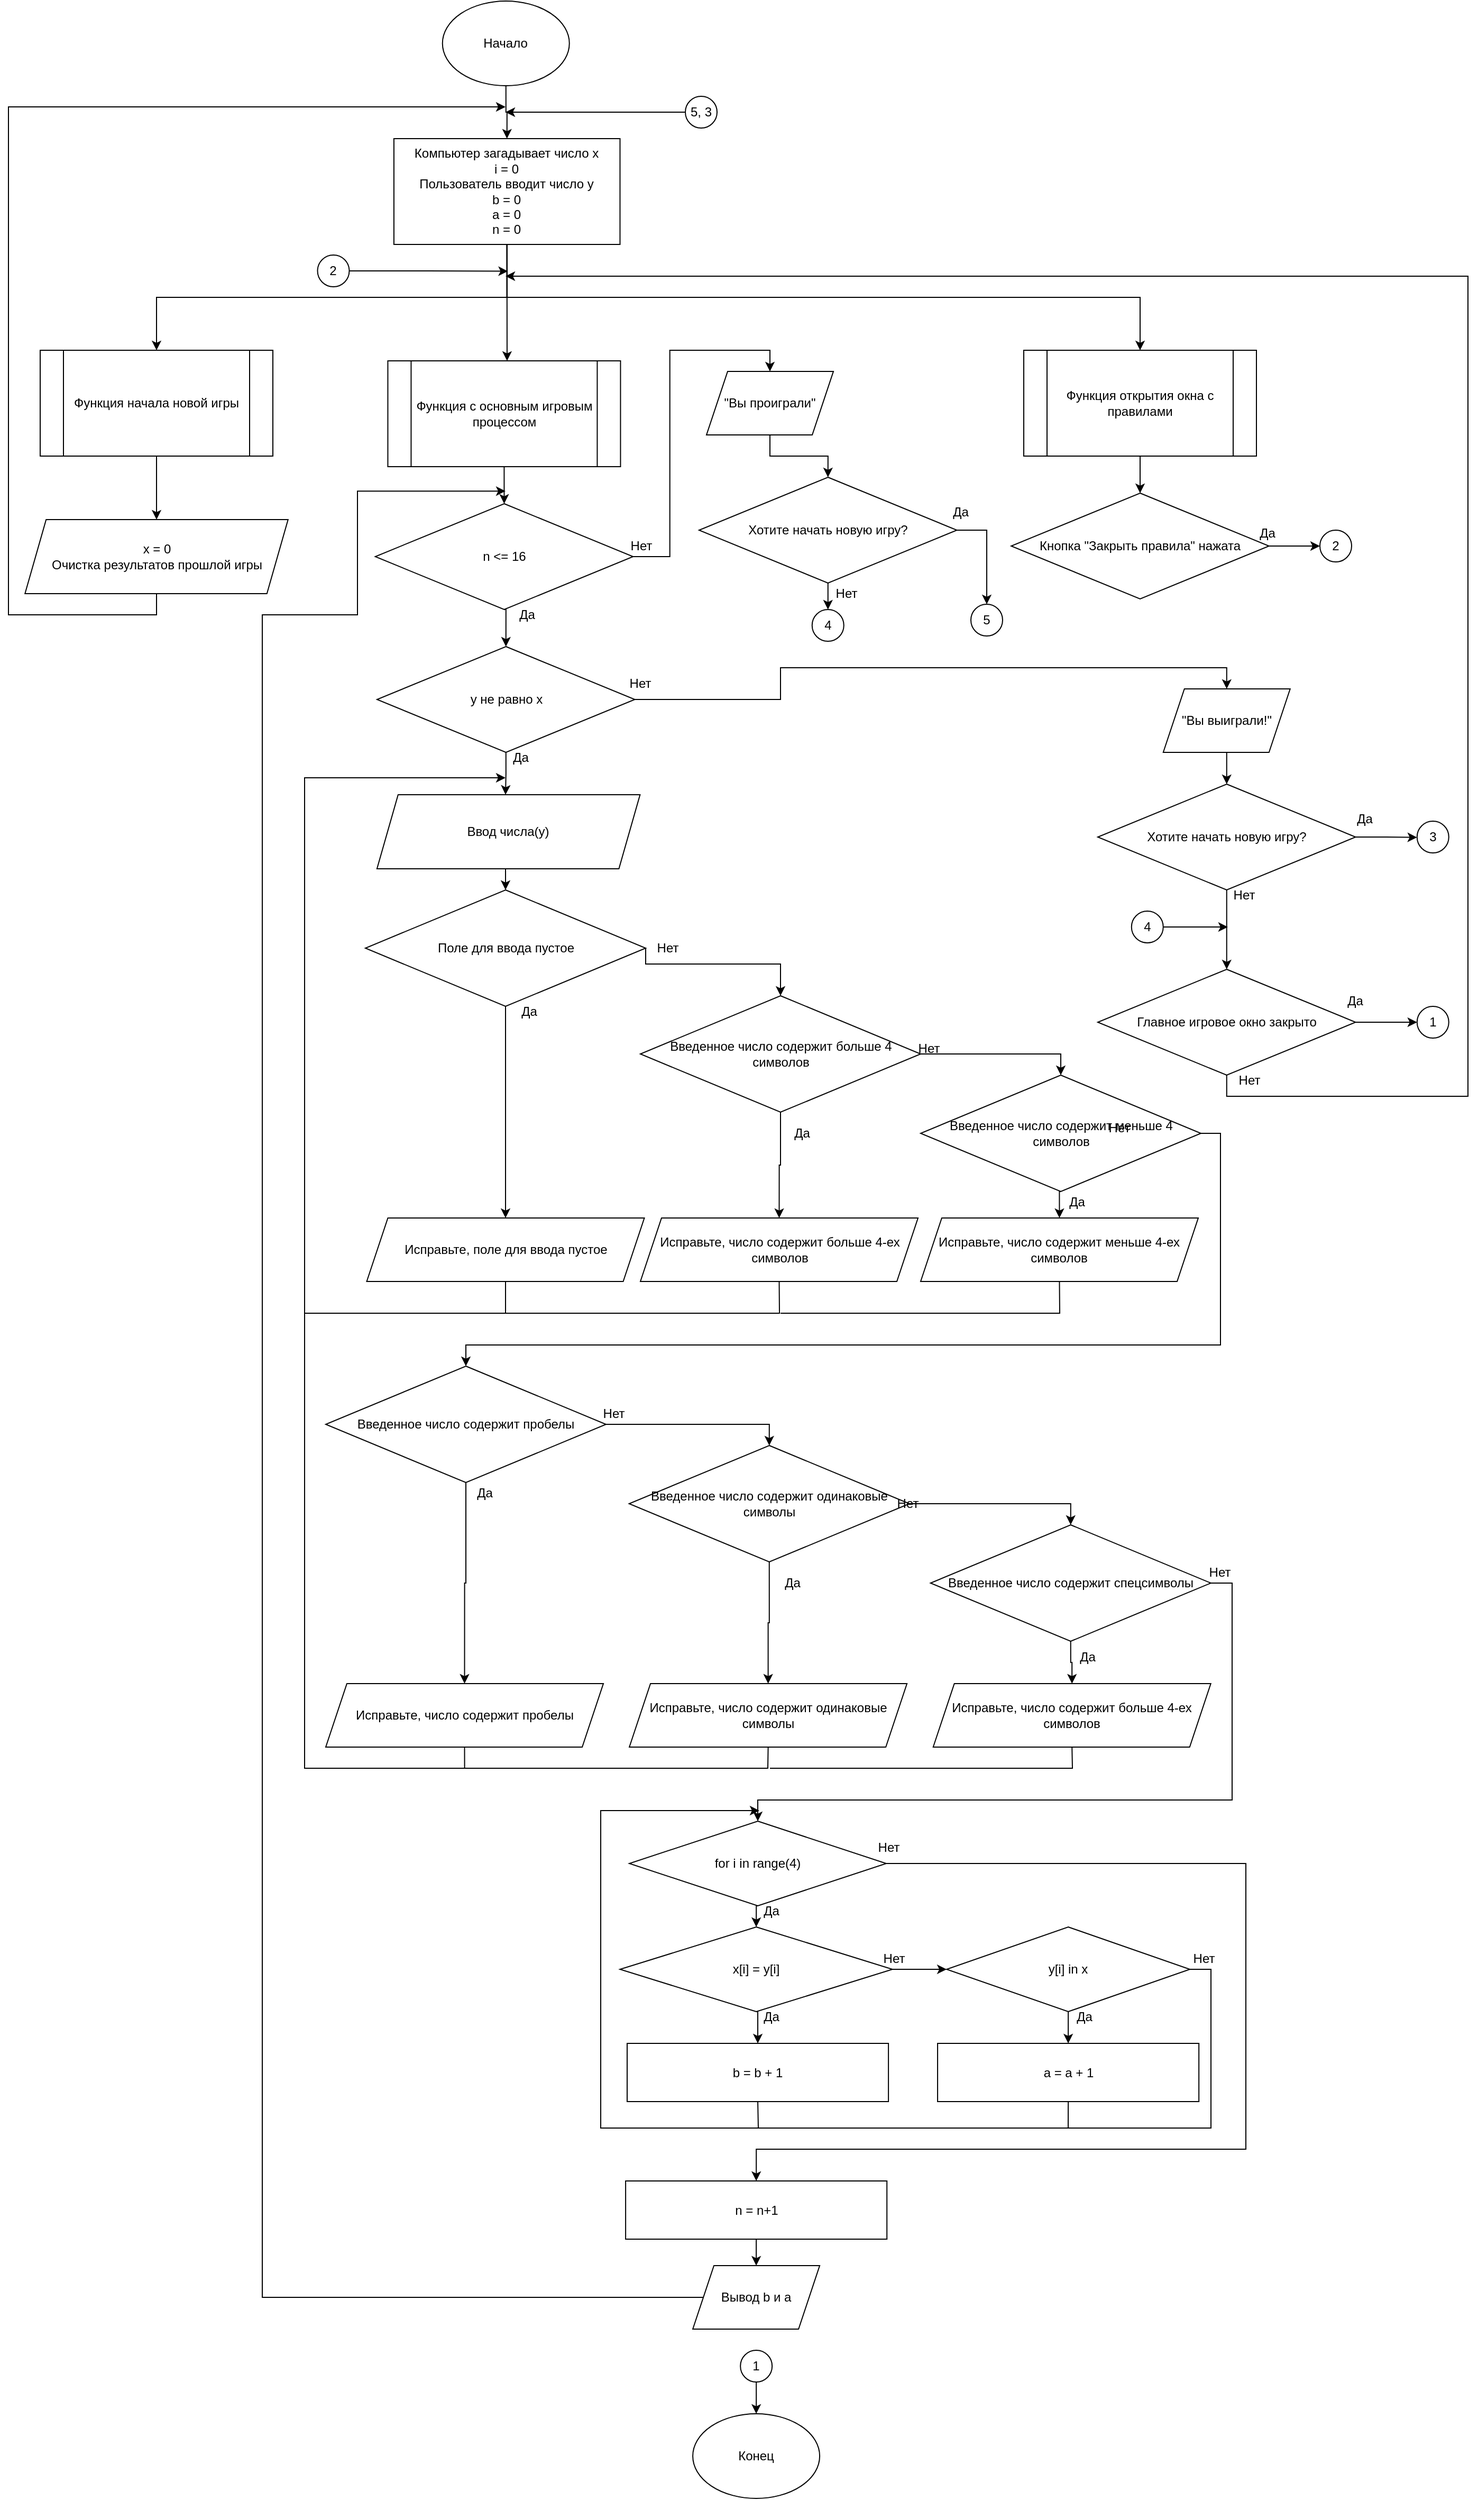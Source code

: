 <mxfile version="21.2.8" type="device">
  <diagram id="tL4neeLB4CcV3O5pq-OP" name="Страница 1">
    <mxGraphModel dx="2514" dy="2162" grid="1" gridSize="10" guides="1" tooltips="1" connect="1" arrows="1" fold="1" page="1" pageScale="1" pageWidth="827" pageHeight="1169" math="0" shadow="0">
      <root>
        <mxCell id="0" />
        <mxCell id="1" parent="0" />
        <mxCell id="a-9ykdPwMbvV5pBF0nit-3" style="edgeStyle=orthogonalEdgeStyle;rounded=0;orthogonalLoop=1;jettySize=auto;html=1;exitX=0.5;exitY=1;exitDx=0;exitDy=0;entryX=0.5;entryY=0;entryDx=0;entryDy=0;" parent="1" source="a-9ykdPwMbvV5pBF0nit-1" target="a-9ykdPwMbvV5pBF0nit-2" edge="1">
          <mxGeometry relative="1" as="geometry" />
        </mxCell>
        <mxCell id="a-9ykdPwMbvV5pBF0nit-1" value="Начало" style="ellipse;whiteSpace=wrap;html=1;" parent="1" vertex="1">
          <mxGeometry x="340.37" y="-90" width="120" height="80" as="geometry" />
        </mxCell>
        <mxCell id="ful76AXEt7FcOkuuH9QI-4" style="edgeStyle=orthogonalEdgeStyle;rounded=0;orthogonalLoop=1;jettySize=auto;html=1;exitX=0.5;exitY=1;exitDx=0;exitDy=0;entryX=0.5;entryY=0;entryDx=0;entryDy=0;" parent="1" source="a-9ykdPwMbvV5pBF0nit-2" edge="1">
          <mxGeometry relative="1" as="geometry">
            <mxPoint x="401.46" y="250" as="targetPoint" />
          </mxGeometry>
        </mxCell>
        <mxCell id="xX_mOU44c7n5gJGWRsLI-12" style="edgeStyle=orthogonalEdgeStyle;rounded=0;orthogonalLoop=1;jettySize=auto;html=1;exitX=0.5;exitY=1;exitDx=0;exitDy=0;entryX=0.5;entryY=0;entryDx=0;entryDy=0;" edge="1" parent="1" source="a-9ykdPwMbvV5pBF0nit-2" target="xX_mOU44c7n5gJGWRsLI-9">
          <mxGeometry relative="1" as="geometry">
            <Array as="points">
              <mxPoint x="401" y="190" />
              <mxPoint x="1000" y="190" />
            </Array>
          </mxGeometry>
        </mxCell>
        <mxCell id="xX_mOU44c7n5gJGWRsLI-13" style="edgeStyle=orthogonalEdgeStyle;rounded=0;orthogonalLoop=1;jettySize=auto;html=1;exitX=0.5;exitY=1;exitDx=0;exitDy=0;" edge="1" parent="1" source="a-9ykdPwMbvV5pBF0nit-2" target="xX_mOU44c7n5gJGWRsLI-11">
          <mxGeometry relative="1" as="geometry" />
        </mxCell>
        <mxCell id="a-9ykdPwMbvV5pBF0nit-2" value="Компьютер загадывает число x&lt;br&gt;i = 0&lt;br&gt;Пользователь вводит число y&lt;br&gt;b = 0&lt;br&gt;a = 0&lt;br&gt;n = 0" style="rounded=0;whiteSpace=wrap;html=1;" parent="1" vertex="1">
          <mxGeometry x="294.46" y="40" width="213.78" height="100" as="geometry" />
        </mxCell>
        <mxCell id="a-9ykdPwMbvV5pBF0nit-6" style="edgeStyle=orthogonalEdgeStyle;rounded=0;orthogonalLoop=1;jettySize=auto;html=1;exitX=0.5;exitY=1;exitDx=0;exitDy=0;" parent="1" source="a-9ykdPwMbvV5pBF0nit-7" edge="1">
          <mxGeometry relative="1" as="geometry">
            <mxPoint x="400" y="660" as="targetPoint" />
          </mxGeometry>
        </mxCell>
        <mxCell id="ful76AXEt7FcOkuuH9QI-101" style="edgeStyle=orthogonalEdgeStyle;rounded=0;orthogonalLoop=1;jettySize=auto;html=1;exitX=1;exitY=0.5;exitDx=0;exitDy=0;entryX=0.5;entryY=0;entryDx=0;entryDy=0;" parent="1" source="a-9ykdPwMbvV5pBF0nit-7" target="CqEqGzZt2KuTXMHUtGIb-19" edge="1">
          <mxGeometry relative="1" as="geometry">
            <Array as="points">
              <mxPoint x="660" y="570" />
              <mxPoint x="660" y="540" />
              <mxPoint x="1082" y="540" />
            </Array>
          </mxGeometry>
        </mxCell>
        <mxCell id="a-9ykdPwMbvV5pBF0nit-7" value="y не равно x" style="rhombus;whiteSpace=wrap;html=1;" parent="1" vertex="1">
          <mxGeometry x="278.5" y="520" width="243.75" height="100" as="geometry" />
        </mxCell>
        <mxCell id="a-9ykdPwMbvV5pBF0nit-8" value="Конец" style="ellipse;whiteSpace=wrap;html=1;" parent="1" vertex="1">
          <mxGeometry x="577.05" y="2190" width="120" height="80" as="geometry" />
        </mxCell>
        <mxCell id="a-9ykdPwMbvV5pBF0nit-24" style="edgeStyle=orthogonalEdgeStyle;rounded=0;orthogonalLoop=1;jettySize=auto;html=1;exitX=0.5;exitY=1;exitDx=0;exitDy=0;entryX=0.5;entryY=0;entryDx=0;entryDy=0;" parent="1" source="a-9ykdPwMbvV5pBF0nit-11" edge="1">
          <mxGeometry relative="1" as="geometry">
            <mxPoint x="400" y="750" as="targetPoint" />
          </mxGeometry>
        </mxCell>
        <mxCell id="a-9ykdPwMbvV5pBF0nit-11" value="Ввод числа(y)" style="shape=parallelogram;perimeter=parallelogramPerimeter;whiteSpace=wrap;html=1;fixedSize=1;" parent="1" vertex="1">
          <mxGeometry x="278.44" y="660" width="248.75" height="70" as="geometry" />
        </mxCell>
        <mxCell id="a-9ykdPwMbvV5pBF0nit-12" value="Да" style="text;html=1;align=center;verticalAlign=middle;resizable=0;points=[];autosize=1;strokeColor=none;fillColor=none;" parent="1" vertex="1">
          <mxGeometry x="394" y="610" width="40" height="30" as="geometry" />
        </mxCell>
        <mxCell id="ful76AXEt7FcOkuuH9QI-91" style="edgeStyle=orthogonalEdgeStyle;rounded=0;orthogonalLoop=1;jettySize=auto;html=1;exitX=0;exitY=0.5;exitDx=0;exitDy=0;" parent="1" source="a-9ykdPwMbvV5pBF0nit-16" edge="1">
          <mxGeometry relative="1" as="geometry">
            <mxPoint x="400" y="373.077" as="targetPoint" />
            <Array as="points">
              <mxPoint x="170" y="2080" />
              <mxPoint x="170" y="490" />
              <mxPoint x="260" y="490" />
              <mxPoint x="260" y="373" />
            </Array>
          </mxGeometry>
        </mxCell>
        <mxCell id="a-9ykdPwMbvV5pBF0nit-16" value="Вывод b и a" style="shape=parallelogram;perimeter=parallelogramPerimeter;whiteSpace=wrap;html=1;fixedSize=1;" parent="1" vertex="1">
          <mxGeometry x="577.05" y="2050" width="120" height="60" as="geometry" />
        </mxCell>
        <mxCell id="a-9ykdPwMbvV5pBF0nit-17" value="" style="endArrow=none;dashed=1;html=1;dashPattern=1 3;strokeWidth=2;rounded=0;exitX=1;exitY=0.5;exitDx=0;exitDy=0;startArrow=none;" parent="1" edge="1">
          <mxGeometry width="50" height="50" relative="1" as="geometry">
            <mxPoint x="1049.31" y="1875" as="sourcePoint" />
            <mxPoint x="1049.31" y="1875" as="targetPoint" />
          </mxGeometry>
        </mxCell>
        <mxCell id="nlBPueckVn01PJw-sLPn-10" style="edgeStyle=orthogonalEdgeStyle;rounded=0;orthogonalLoop=1;jettySize=auto;html=1;exitX=0.5;exitY=1;exitDx=0;exitDy=0;entryX=0.5;entryY=0;entryDx=0;entryDy=0;" parent="1" source="a-9ykdPwMbvV5pBF0nit-35" target="CqEqGzZt2KuTXMHUtGIb-1" edge="1">
          <mxGeometry relative="1" as="geometry" />
        </mxCell>
        <mxCell id="ful76AXEt7FcOkuuH9QI-93" style="edgeStyle=orthogonalEdgeStyle;rounded=0;orthogonalLoop=1;jettySize=auto;html=1;exitX=1;exitY=0.5;exitDx=0;exitDy=0;entryX=0.5;entryY=0;entryDx=0;entryDy=0;" parent="1" source="a-9ykdPwMbvV5pBF0nit-35" target="ful76AXEt7FcOkuuH9QI-92" edge="1">
          <mxGeometry relative="1" as="geometry">
            <Array as="points">
              <mxPoint x="1100" y="1670" />
              <mxPoint x="1100" y="1940" />
              <mxPoint x="637" y="1940" />
            </Array>
          </mxGeometry>
        </mxCell>
        <mxCell id="a-9ykdPwMbvV5pBF0nit-35" value="for i in range(4)" style="rhombus;whiteSpace=wrap;html=1;" parent="1" vertex="1">
          <mxGeometry x="517.06" y="1630" width="242.92" height="80" as="geometry" />
        </mxCell>
        <mxCell id="nlBPueckVn01PJw-sLPn-11" style="edgeStyle=orthogonalEdgeStyle;rounded=0;orthogonalLoop=1;jettySize=auto;html=1;exitX=1;exitY=0.5;exitDx=0;exitDy=0;entryX=0;entryY=0.5;entryDx=0;entryDy=0;" parent="1" source="CqEqGzZt2KuTXMHUtGIb-1" target="CqEqGzZt2KuTXMHUtGIb-3" edge="1">
          <mxGeometry relative="1" as="geometry" />
        </mxCell>
        <mxCell id="nlBPueckVn01PJw-sLPn-13" style="edgeStyle=orthogonalEdgeStyle;rounded=0;orthogonalLoop=1;jettySize=auto;html=1;exitX=0.5;exitY=1;exitDx=0;exitDy=0;entryX=0.5;entryY=0;entryDx=0;entryDy=0;" parent="1" source="CqEqGzZt2KuTXMHUtGIb-1" target="CqEqGzZt2KuTXMHUtGIb-6" edge="1">
          <mxGeometry relative="1" as="geometry" />
        </mxCell>
        <mxCell id="CqEqGzZt2KuTXMHUtGIb-1" value="x[i] = y[i]" style="rhombus;whiteSpace=wrap;html=1;" parent="1" vertex="1">
          <mxGeometry x="508.24" y="1730" width="257.63" height="80" as="geometry" />
        </mxCell>
        <mxCell id="nlBPueckVn01PJw-sLPn-12" style="edgeStyle=orthogonalEdgeStyle;rounded=0;orthogonalLoop=1;jettySize=auto;html=1;exitX=0.5;exitY=1;exitDx=0;exitDy=0;entryX=0.5;entryY=0;entryDx=0;entryDy=0;" parent="1" source="CqEqGzZt2KuTXMHUtGIb-3" target="nlBPueckVn01PJw-sLPn-7" edge="1">
          <mxGeometry relative="1" as="geometry" />
        </mxCell>
        <mxCell id="ful76AXEt7FcOkuuH9QI-108" style="edgeStyle=orthogonalEdgeStyle;rounded=0;orthogonalLoop=1;jettySize=auto;html=1;exitX=1;exitY=0.5;exitDx=0;exitDy=0;" parent="1" source="CqEqGzZt2KuTXMHUtGIb-3" edge="1">
          <mxGeometry relative="1" as="geometry">
            <mxPoint x="640" y="1620" as="targetPoint" />
            <Array as="points">
              <mxPoint x="1067" y="1770" />
              <mxPoint x="1067" y="1920" />
              <mxPoint x="490" y="1920" />
              <mxPoint x="490" y="1620" />
            </Array>
          </mxGeometry>
        </mxCell>
        <mxCell id="CqEqGzZt2KuTXMHUtGIb-3" value="y[i] in x" style="rhombus;whiteSpace=wrap;html=1;" parent="1" vertex="1">
          <mxGeometry x="817.06" y="1730" width="230" height="80" as="geometry" />
        </mxCell>
        <mxCell id="CqEqGzZt2KuTXMHUtGIb-6" value="b = b + 1" style="whiteSpace=wrap;html=1;" parent="1" vertex="1">
          <mxGeometry x="514.99" y="1840" width="247.06" height="55" as="geometry" />
        </mxCell>
        <mxCell id="nlBPueckVn01PJw-sLPn-21" style="edgeStyle=orthogonalEdgeStyle;rounded=0;orthogonalLoop=1;jettySize=auto;html=1;exitX=0.5;exitY=1;exitDx=0;exitDy=0;" parent="1" source="CqEqGzZt2KuTXMHUtGIb-19" edge="1">
          <mxGeometry relative="1" as="geometry">
            <mxPoint x="1081.88" y="650" as="targetPoint" />
          </mxGeometry>
        </mxCell>
        <mxCell id="CqEqGzZt2KuTXMHUtGIb-19" value="&quot;Вы выиграли!&quot;" style="shape=parallelogram;perimeter=parallelogramPerimeter;whiteSpace=wrap;html=1;fixedSize=1;" parent="1" vertex="1">
          <mxGeometry x="1021.88" y="560" width="120" height="60" as="geometry" />
        </mxCell>
        <mxCell id="CqEqGzZt2KuTXMHUtGIb-25" style="edgeStyle=orthogonalEdgeStyle;rounded=0;orthogonalLoop=1;jettySize=auto;html=1;exitX=0.5;exitY=1;exitDx=0;exitDy=0;entryX=0.5;entryY=0;entryDx=0;entryDy=0;" parent="1" source="CqEqGzZt2KuTXMHUtGIb-23" target="CqEqGzZt2KuTXMHUtGIb-24" edge="1">
          <mxGeometry relative="1" as="geometry" />
        </mxCell>
        <mxCell id="ful76AXEt7FcOkuuH9QI-49" style="edgeStyle=orthogonalEdgeStyle;rounded=0;orthogonalLoop=1;jettySize=auto;html=1;exitX=1;exitY=0.5;exitDx=0;exitDy=0;entryX=0.5;entryY=0;entryDx=0;entryDy=0;" parent="1" source="CqEqGzZt2KuTXMHUtGIb-23" target="ful76AXEt7FcOkuuH9QI-48" edge="1">
          <mxGeometry relative="1" as="geometry">
            <Array as="points">
              <mxPoint x="533" y="820" />
              <mxPoint x="660" y="820" />
            </Array>
          </mxGeometry>
        </mxCell>
        <mxCell id="CqEqGzZt2KuTXMHUtGIb-23" value="Поле для ввода пустое" style="rhombus;whiteSpace=wrap;html=1;" parent="1" vertex="1">
          <mxGeometry x="267.5" y="750" width="265" height="110" as="geometry" />
        </mxCell>
        <mxCell id="CqEqGzZt2KuTXMHUtGIb-24" value="Исправьте, поле для ввода пустое" style="shape=parallelogram;perimeter=parallelogramPerimeter;whiteSpace=wrap;html=1;fixedSize=1;" parent="1" vertex="1">
          <mxGeometry x="268.75" y="1060" width="262.5" height="60" as="geometry" />
        </mxCell>
        <mxCell id="CqEqGzZt2KuTXMHUtGIb-27" value="Да" style="text;html=1;align=center;verticalAlign=middle;resizable=0;points=[];autosize=1;strokeColor=none;fillColor=none;" parent="1" vertex="1">
          <mxGeometry x="402.25" y="850" width="40" height="30" as="geometry" />
        </mxCell>
        <mxCell id="CqEqGzZt2KuTXMHUtGIb-29" value="Нет" style="text;html=1;align=center;verticalAlign=middle;resizable=0;points=[];autosize=1;strokeColor=none;fillColor=none;" parent="1" vertex="1">
          <mxGeometry x="532.5" y="790" width="40" height="30" as="geometry" />
        </mxCell>
        <mxCell id="nlBPueckVn01PJw-sLPn-3" value="Нет" style="text;html=1;align=center;verticalAlign=middle;resizable=0;points=[];autosize=1;strokeColor=none;fillColor=none;" parent="1" vertex="1">
          <mxGeometry x="506.89" y="540" width="40" height="30" as="geometry" />
        </mxCell>
        <mxCell id="nlBPueckVn01PJw-sLPn-7" value="a = a + 1" style="whiteSpace=wrap;html=1;" parent="1" vertex="1">
          <mxGeometry x="808.53" y="1840" width="247.06" height="55" as="geometry" />
        </mxCell>
        <mxCell id="nlBPueckVn01PJw-sLPn-25" style="edgeStyle=orthogonalEdgeStyle;rounded=0;orthogonalLoop=1;jettySize=auto;html=1;exitX=0.5;exitY=1;exitDx=0;exitDy=0;" parent="1" source="nlBPueckVn01PJw-sLPn-24" target="a-9ykdPwMbvV5pBF0nit-8" edge="1">
          <mxGeometry relative="1" as="geometry" />
        </mxCell>
        <mxCell id="nlBPueckVn01PJw-sLPn-24" value="1" style="ellipse;whiteSpace=wrap;html=1;aspect=fixed;" parent="1" vertex="1">
          <mxGeometry x="622.08" y="2130" width="30" height="30" as="geometry" />
        </mxCell>
        <mxCell id="nlBPueckVn01PJw-sLPn-27" value="Нет" style="text;html=1;align=center;verticalAlign=middle;resizable=0;points=[];autosize=1;strokeColor=none;fillColor=none;" parent="1" vertex="1">
          <mxGeometry x="741.87" y="1640" width="40" height="30" as="geometry" />
        </mxCell>
        <mxCell id="nlBPueckVn01PJw-sLPn-28" value="Да" style="text;html=1;align=center;verticalAlign=middle;resizable=0;points=[];autosize=1;strokeColor=none;fillColor=none;" parent="1" vertex="1">
          <mxGeometry x="631.06" y="1700" width="40" height="30" as="geometry" />
        </mxCell>
        <mxCell id="nlBPueckVn01PJw-sLPn-29" value="Нет" style="text;html=1;align=center;verticalAlign=middle;resizable=0;points=[];autosize=1;strokeColor=none;fillColor=none;" parent="1" vertex="1">
          <mxGeometry x="747.06" y="1745" width="40" height="30" as="geometry" />
        </mxCell>
        <mxCell id="nlBPueckVn01PJw-sLPn-30" value="Да" style="text;html=1;align=center;verticalAlign=middle;resizable=0;points=[];autosize=1;strokeColor=none;fillColor=none;" parent="1" vertex="1">
          <mxGeometry x="631.06" y="1800" width="40" height="30" as="geometry" />
        </mxCell>
        <mxCell id="nlBPueckVn01PJw-sLPn-31" value="Нет" style="text;html=1;align=center;verticalAlign=middle;resizable=0;points=[];autosize=1;strokeColor=none;fillColor=none;" parent="1" vertex="1">
          <mxGeometry x="1040" y="1745" width="40" height="30" as="geometry" />
        </mxCell>
        <mxCell id="nlBPueckVn01PJw-sLPn-32" value="Да" style="text;html=1;align=center;verticalAlign=middle;resizable=0;points=[];autosize=1;strokeColor=none;fillColor=none;" parent="1" vertex="1">
          <mxGeometry x="927.06" y="1800" width="40" height="30" as="geometry" />
        </mxCell>
        <mxCell id="ful76AXEt7FcOkuuH9QI-38" style="edgeStyle=orthogonalEdgeStyle;rounded=0;orthogonalLoop=1;jettySize=auto;html=1;exitX=0.5;exitY=1;exitDx=0;exitDy=0;entryX=0.5;entryY=0;entryDx=0;entryDy=0;" parent="1" target="ful76AXEt7FcOkuuH9QI-29" edge="1">
          <mxGeometry relative="1" as="geometry">
            <mxPoint x="1000" y="340" as="sourcePoint" />
          </mxGeometry>
        </mxCell>
        <mxCell id="ful76AXEt7FcOkuuH9QI-25" style="edgeStyle=orthogonalEdgeStyle;rounded=0;orthogonalLoop=1;jettySize=auto;html=1;exitX=0.5;exitY=1;exitDx=0;exitDy=0;entryX=0.5;entryY=0;entryDx=0;entryDy=0;" parent="1" target="ful76AXEt7FcOkuuH9QI-21" edge="1">
          <mxGeometry relative="1" as="geometry">
            <mxPoint x="401.46" y="350" as="sourcePoint" />
          </mxGeometry>
        </mxCell>
        <mxCell id="ful76AXEt7FcOkuuH9QI-12" style="edgeStyle=orthogonalEdgeStyle;rounded=0;orthogonalLoop=1;jettySize=auto;html=1;exitX=1;exitY=0.5;exitDx=0;exitDy=0;" parent="1" source="ful76AXEt7FcOkuuH9QI-7" edge="1">
          <mxGeometry relative="1" as="geometry">
            <mxPoint x="402.25" y="165.333" as="targetPoint" />
          </mxGeometry>
        </mxCell>
        <mxCell id="ful76AXEt7FcOkuuH9QI-7" value="2" style="ellipse;whiteSpace=wrap;html=1;aspect=fixed;" parent="1" vertex="1">
          <mxGeometry x="222.25" y="150" width="30" height="30" as="geometry" />
        </mxCell>
        <mxCell id="ful76AXEt7FcOkuuH9QI-8" value="2" style="ellipse;whiteSpace=wrap;html=1;aspect=fixed;" parent="1" vertex="1">
          <mxGeometry x="1170" y="410" width="30" height="30" as="geometry" />
        </mxCell>
        <mxCell id="ful76AXEt7FcOkuuH9QI-18" style="edgeStyle=orthogonalEdgeStyle;rounded=0;orthogonalLoop=1;jettySize=auto;html=1;exitX=0.5;exitY=1;exitDx=0;exitDy=0;" parent="1" source="ful76AXEt7FcOkuuH9QI-16" edge="1">
          <mxGeometry relative="1" as="geometry">
            <mxPoint x="400" y="10" as="targetPoint" />
            <Array as="points">
              <mxPoint x="70" y="490" />
              <mxPoint x="-70" y="490" />
              <mxPoint x="-70" y="10" />
              <mxPoint x="400" y="10" />
            </Array>
          </mxGeometry>
        </mxCell>
        <mxCell id="ful76AXEt7FcOkuuH9QI-16" value="x = 0&lt;br&gt;Очистка результатов прошлой игры" style="shape=parallelogram;perimeter=parallelogramPerimeter;whiteSpace=wrap;html=1;fixedSize=1;" parent="1" vertex="1">
          <mxGeometry x="-54.37" y="400" width="248.75" height="70" as="geometry" />
        </mxCell>
        <mxCell id="ful76AXEt7FcOkuuH9QI-22" style="edgeStyle=orthogonalEdgeStyle;rounded=0;orthogonalLoop=1;jettySize=auto;html=1;exitX=0.5;exitY=1;exitDx=0;exitDy=0;entryX=0.5;entryY=0;entryDx=0;entryDy=0;" parent="1" source="ful76AXEt7FcOkuuH9QI-21" target="a-9ykdPwMbvV5pBF0nit-7" edge="1">
          <mxGeometry relative="1" as="geometry" />
        </mxCell>
        <mxCell id="ful76AXEt7FcOkuuH9QI-102" style="edgeStyle=orthogonalEdgeStyle;rounded=0;orthogonalLoop=1;jettySize=auto;html=1;exitX=1;exitY=0.5;exitDx=0;exitDy=0;entryX=0.5;entryY=0;entryDx=0;entryDy=0;" parent="1" source="ful76AXEt7FcOkuuH9QI-21" target="ful76AXEt7FcOkuuH9QI-26" edge="1">
          <mxGeometry relative="1" as="geometry" />
        </mxCell>
        <mxCell id="ful76AXEt7FcOkuuH9QI-21" value="n &amp;lt;= 16" style="rhombus;whiteSpace=wrap;html=1;" parent="1" vertex="1">
          <mxGeometry x="276.85" y="385" width="243.75" height="100" as="geometry" />
        </mxCell>
        <mxCell id="ful76AXEt7FcOkuuH9QI-23" value="Да" style="text;html=1;align=center;verticalAlign=middle;resizable=0;points=[];autosize=1;strokeColor=none;fillColor=none;" parent="1" vertex="1">
          <mxGeometry x="400" y="475" width="40" height="30" as="geometry" />
        </mxCell>
        <mxCell id="ful76AXEt7FcOkuuH9QI-24" value="Нет" style="text;html=1;align=center;verticalAlign=middle;resizable=0;points=[];autosize=1;strokeColor=none;fillColor=none;" parent="1" vertex="1">
          <mxGeometry x="508.24" y="410" width="40" height="30" as="geometry" />
        </mxCell>
        <mxCell id="ful76AXEt7FcOkuuH9QI-61" style="edgeStyle=orthogonalEdgeStyle;rounded=0;orthogonalLoop=1;jettySize=auto;html=1;exitX=0.5;exitY=1;exitDx=0;exitDy=0;entryX=0.5;entryY=0;entryDx=0;entryDy=0;" parent="1" source="ful76AXEt7FcOkuuH9QI-26" target="ful76AXEt7FcOkuuH9QI-60" edge="1">
          <mxGeometry relative="1" as="geometry" />
        </mxCell>
        <mxCell id="ful76AXEt7FcOkuuH9QI-26" value="&quot;Вы проиграли&quot;" style="shape=parallelogram;perimeter=parallelogramPerimeter;whiteSpace=wrap;html=1;fixedSize=1;" parent="1" vertex="1">
          <mxGeometry x="590" y="260" width="120" height="60" as="geometry" />
        </mxCell>
        <mxCell id="xX_mOU44c7n5gJGWRsLI-5" style="edgeStyle=orthogonalEdgeStyle;rounded=0;orthogonalLoop=1;jettySize=auto;html=1;exitX=1;exitY=0.5;exitDx=0;exitDy=0;entryX=0;entryY=0.5;entryDx=0;entryDy=0;" edge="1" parent="1" source="ful76AXEt7FcOkuuH9QI-29" target="ful76AXEt7FcOkuuH9QI-8">
          <mxGeometry relative="1" as="geometry" />
        </mxCell>
        <mxCell id="ful76AXEt7FcOkuuH9QI-29" value="Кнопка &quot;Закрыть правила&quot; нажата" style="rhombus;whiteSpace=wrap;html=1;" parent="1" vertex="1">
          <mxGeometry x="878.13" y="375" width="243.75" height="100" as="geometry" />
        </mxCell>
        <mxCell id="ful76AXEt7FcOkuuH9QI-31" style="edgeStyle=orthogonalEdgeStyle;rounded=0;orthogonalLoop=1;jettySize=auto;html=1;exitX=1;exitY=0.5;exitDx=0;exitDy=0;" parent="1" source="ful76AXEt7FcOkuuH9QI-30" edge="1">
          <mxGeometry relative="1" as="geometry">
            <mxPoint x="1261.88" y="700.333" as="targetPoint" />
          </mxGeometry>
        </mxCell>
        <mxCell id="xX_mOU44c7n5gJGWRsLI-17" style="edgeStyle=orthogonalEdgeStyle;rounded=0;orthogonalLoop=1;jettySize=auto;html=1;exitX=0.5;exitY=1;exitDx=0;exitDy=0;entryX=0.5;entryY=0;entryDx=0;entryDy=0;" edge="1" parent="1" source="ful76AXEt7FcOkuuH9QI-30" target="xX_mOU44c7n5gJGWRsLI-16">
          <mxGeometry relative="1" as="geometry" />
        </mxCell>
        <mxCell id="ful76AXEt7FcOkuuH9QI-30" value="Хотите начать новую игру?" style="rhombus;whiteSpace=wrap;html=1;" parent="1" vertex="1">
          <mxGeometry x="960" y="650" width="243.75" height="100" as="geometry" />
        </mxCell>
        <mxCell id="ful76AXEt7FcOkuuH9QI-32" value="3" style="ellipse;whiteSpace=wrap;html=1;aspect=fixed;" parent="1" vertex="1">
          <mxGeometry x="1261.88" y="685" width="30" height="30" as="geometry" />
        </mxCell>
        <mxCell id="ful76AXEt7FcOkuuH9QI-51" style="edgeStyle=orthogonalEdgeStyle;rounded=0;orthogonalLoop=1;jettySize=auto;html=1;exitX=0.5;exitY=1;exitDx=0;exitDy=0;entryX=0.5;entryY=0;entryDx=0;entryDy=0;" parent="1" source="ful76AXEt7FcOkuuH9QI-48" target="ful76AXEt7FcOkuuH9QI-50" edge="1">
          <mxGeometry relative="1" as="geometry" />
        </mxCell>
        <mxCell id="ful76AXEt7FcOkuuH9QI-54" style="edgeStyle=orthogonalEdgeStyle;rounded=0;orthogonalLoop=1;jettySize=auto;html=1;exitX=1;exitY=0.5;exitDx=0;exitDy=0;" parent="1" source="ful76AXEt7FcOkuuH9QI-48" target="ful76AXEt7FcOkuuH9QI-53" edge="1">
          <mxGeometry relative="1" as="geometry" />
        </mxCell>
        <mxCell id="ful76AXEt7FcOkuuH9QI-48" value="Введенное число содержит больше 4 символов" style="rhombus;whiteSpace=wrap;html=1;" parent="1" vertex="1">
          <mxGeometry x="527.5" y="850" width="265" height="110" as="geometry" />
        </mxCell>
        <mxCell id="ful76AXEt7FcOkuuH9QI-50" value="Исправьте, число содержит больше 4-ех символов" style="shape=parallelogram;perimeter=parallelogramPerimeter;whiteSpace=wrap;html=1;fixedSize=1;" parent="1" vertex="1">
          <mxGeometry x="527.5" y="1060" width="262.5" height="60" as="geometry" />
        </mxCell>
        <mxCell id="ful76AXEt7FcOkuuH9QI-52" value="Да" style="text;html=1;align=center;verticalAlign=middle;resizable=0;points=[];autosize=1;strokeColor=none;fillColor=none;" parent="1" vertex="1">
          <mxGeometry x="660" y="965" width="40" height="30" as="geometry" />
        </mxCell>
        <mxCell id="ful76AXEt7FcOkuuH9QI-57" style="edgeStyle=orthogonalEdgeStyle;rounded=0;orthogonalLoop=1;jettySize=auto;html=1;exitX=0.5;exitY=1;exitDx=0;exitDy=0;entryX=0.5;entryY=0;entryDx=0;entryDy=0;" parent="1" source="ful76AXEt7FcOkuuH9QI-53" target="ful76AXEt7FcOkuuH9QI-56" edge="1">
          <mxGeometry relative="1" as="geometry" />
        </mxCell>
        <mxCell id="ful76AXEt7FcOkuuH9QI-69" style="edgeStyle=orthogonalEdgeStyle;rounded=0;orthogonalLoop=1;jettySize=auto;html=1;exitX=1;exitY=0.5;exitDx=0;exitDy=0;entryX=0.5;entryY=0;entryDx=0;entryDy=0;" parent="1" source="ful76AXEt7FcOkuuH9QI-53" target="ful76AXEt7FcOkuuH9QI-65" edge="1">
          <mxGeometry relative="1" as="geometry">
            <Array as="points">
              <mxPoint x="1076" y="980" />
              <mxPoint x="1076" y="1180" />
              <mxPoint x="362" y="1180" />
            </Array>
          </mxGeometry>
        </mxCell>
        <mxCell id="ful76AXEt7FcOkuuH9QI-53" value="Введенное число содержит меньше 4 символов" style="rhombus;whiteSpace=wrap;html=1;" parent="1" vertex="1">
          <mxGeometry x="792.5" y="925" width="265" height="110" as="geometry" />
        </mxCell>
        <mxCell id="ful76AXEt7FcOkuuH9QI-55" value="Нет" style="text;html=1;align=center;verticalAlign=middle;resizable=0;points=[];autosize=1;strokeColor=none;fillColor=none;" parent="1" vertex="1">
          <mxGeometry x="780" y="885" width="40" height="30" as="geometry" />
        </mxCell>
        <mxCell id="ful76AXEt7FcOkuuH9QI-56" value="Исправьте, число содержит меньше 4-ех символов" style="shape=parallelogram;perimeter=parallelogramPerimeter;whiteSpace=wrap;html=1;fixedSize=1;" parent="1" vertex="1">
          <mxGeometry x="792.49" y="1060" width="262.5" height="60" as="geometry" />
        </mxCell>
        <mxCell id="ful76AXEt7FcOkuuH9QI-58" value="Да" style="text;html=1;align=center;verticalAlign=middle;resizable=0;points=[];autosize=1;strokeColor=none;fillColor=none;" parent="1" vertex="1">
          <mxGeometry x="920" y="1030" width="40" height="30" as="geometry" />
        </mxCell>
        <mxCell id="ful76AXEt7FcOkuuH9QI-64" style="edgeStyle=orthogonalEdgeStyle;rounded=0;orthogonalLoop=1;jettySize=auto;html=1;exitX=0.5;exitY=1;exitDx=0;exitDy=0;entryX=0.5;entryY=0;entryDx=0;entryDy=0;" parent="1" source="ful76AXEt7FcOkuuH9QI-60" target="ful76AXEt7FcOkuuH9QI-63" edge="1">
          <mxGeometry relative="1" as="geometry" />
        </mxCell>
        <mxCell id="ful76AXEt7FcOkuuH9QI-105" style="edgeStyle=orthogonalEdgeStyle;rounded=0;orthogonalLoop=1;jettySize=auto;html=1;exitX=1;exitY=0.5;exitDx=0;exitDy=0;entryX=0.5;entryY=0;entryDx=0;entryDy=0;" parent="1" source="ful76AXEt7FcOkuuH9QI-60" target="ful76AXEt7FcOkuuH9QI-103" edge="1">
          <mxGeometry relative="1" as="geometry" />
        </mxCell>
        <mxCell id="ful76AXEt7FcOkuuH9QI-60" value="Хотите начать новую игру?" style="rhombus;whiteSpace=wrap;html=1;" parent="1" vertex="1">
          <mxGeometry x="583" y="360" width="243.75" height="100" as="geometry" />
        </mxCell>
        <mxCell id="ful76AXEt7FcOkuuH9QI-63" value="4" style="ellipse;whiteSpace=wrap;html=1;aspect=fixed;" parent="1" vertex="1">
          <mxGeometry x="689.87" y="485" width="30" height="30" as="geometry" />
        </mxCell>
        <mxCell id="ful76AXEt7FcOkuuH9QI-70" style="edgeStyle=orthogonalEdgeStyle;rounded=0;orthogonalLoop=1;jettySize=auto;html=1;exitX=1;exitY=0.5;exitDx=0;exitDy=0;entryX=0.5;entryY=0;entryDx=0;entryDy=0;" parent="1" source="ful76AXEt7FcOkuuH9QI-65" target="ful76AXEt7FcOkuuH9QI-66" edge="1">
          <mxGeometry relative="1" as="geometry" />
        </mxCell>
        <mxCell id="ful76AXEt7FcOkuuH9QI-75" style="edgeStyle=orthogonalEdgeStyle;rounded=0;orthogonalLoop=1;jettySize=auto;html=1;exitX=0.5;exitY=1;exitDx=0;exitDy=0;entryX=0.5;entryY=0;entryDx=0;entryDy=0;" parent="1" source="ful76AXEt7FcOkuuH9QI-65" target="ful76AXEt7FcOkuuH9QI-74" edge="1">
          <mxGeometry relative="1" as="geometry" />
        </mxCell>
        <mxCell id="ful76AXEt7FcOkuuH9QI-65" value="Введенное число содержит пробелы" style="rhombus;whiteSpace=wrap;html=1;" parent="1" vertex="1">
          <mxGeometry x="230" y="1200" width="265" height="110" as="geometry" />
        </mxCell>
        <mxCell id="ful76AXEt7FcOkuuH9QI-71" style="edgeStyle=orthogonalEdgeStyle;rounded=0;orthogonalLoop=1;jettySize=auto;html=1;exitX=1;exitY=0.5;exitDx=0;exitDy=0;entryX=0.5;entryY=0;entryDx=0;entryDy=0;" parent="1" source="ful76AXEt7FcOkuuH9QI-66" target="ful76AXEt7FcOkuuH9QI-67" edge="1">
          <mxGeometry relative="1" as="geometry" />
        </mxCell>
        <mxCell id="ful76AXEt7FcOkuuH9QI-78" style="edgeStyle=orthogonalEdgeStyle;rounded=0;orthogonalLoop=1;jettySize=auto;html=1;exitX=0.5;exitY=1;exitDx=0;exitDy=0;entryX=0.5;entryY=0;entryDx=0;entryDy=0;" parent="1" source="ful76AXEt7FcOkuuH9QI-66" target="ful76AXEt7FcOkuuH9QI-77" edge="1">
          <mxGeometry relative="1" as="geometry" />
        </mxCell>
        <mxCell id="ful76AXEt7FcOkuuH9QI-66" value="Введенное число содержит одинаковые символы" style="rhombus;whiteSpace=wrap;html=1;" parent="1" vertex="1">
          <mxGeometry x="516.87" y="1275" width="265" height="110" as="geometry" />
        </mxCell>
        <mxCell id="ful76AXEt7FcOkuuH9QI-81" style="edgeStyle=orthogonalEdgeStyle;rounded=0;orthogonalLoop=1;jettySize=auto;html=1;exitX=0.5;exitY=1;exitDx=0;exitDy=0;entryX=0.5;entryY=0;entryDx=0;entryDy=0;" parent="1" source="ful76AXEt7FcOkuuH9QI-67" target="ful76AXEt7FcOkuuH9QI-80" edge="1">
          <mxGeometry relative="1" as="geometry" />
        </mxCell>
        <mxCell id="ful76AXEt7FcOkuuH9QI-90" style="edgeStyle=orthogonalEdgeStyle;rounded=0;orthogonalLoop=1;jettySize=auto;html=1;exitX=1;exitY=0.5;exitDx=0;exitDy=0;entryX=0.5;entryY=0;entryDx=0;entryDy=0;" parent="1" source="ful76AXEt7FcOkuuH9QI-67" target="a-9ykdPwMbvV5pBF0nit-35" edge="1">
          <mxGeometry relative="1" as="geometry">
            <Array as="points">
              <mxPoint x="1087" y="1405" />
              <mxPoint x="1087" y="1610" />
              <mxPoint x="638" y="1610" />
            </Array>
          </mxGeometry>
        </mxCell>
        <mxCell id="ful76AXEt7FcOkuuH9QI-67" value="Введенное число содержит спецсимволы" style="rhombus;whiteSpace=wrap;html=1;" parent="1" vertex="1">
          <mxGeometry x="801.86" y="1350" width="265" height="110" as="geometry" />
        </mxCell>
        <mxCell id="ful76AXEt7FcOkuuH9QI-95" style="edgeStyle=orthogonalEdgeStyle;rounded=0;orthogonalLoop=1;jettySize=auto;html=1;exitX=0.5;exitY=1;exitDx=0;exitDy=0;" parent="1" source="ful76AXEt7FcOkuuH9QI-74" edge="1">
          <mxGeometry relative="1" as="geometry">
            <mxPoint x="400" y="644" as="targetPoint" />
            <Array as="points">
              <mxPoint x="361" y="1580" />
              <mxPoint x="210" y="1580" />
              <mxPoint x="210" y="644" />
            </Array>
          </mxGeometry>
        </mxCell>
        <mxCell id="ful76AXEt7FcOkuuH9QI-74" value="Исправьте, число содержит пробелы" style="shape=parallelogram;perimeter=parallelogramPerimeter;whiteSpace=wrap;html=1;fixedSize=1;" parent="1" vertex="1">
          <mxGeometry x="230" y="1500" width="262.5" height="60" as="geometry" />
        </mxCell>
        <mxCell id="ful76AXEt7FcOkuuH9QI-77" value="Исправьте, число содержит одинаковые символы" style="shape=parallelogram;perimeter=parallelogramPerimeter;whiteSpace=wrap;html=1;fixedSize=1;" parent="1" vertex="1">
          <mxGeometry x="517.06" y="1500" width="262.5" height="60" as="geometry" />
        </mxCell>
        <mxCell id="ful76AXEt7FcOkuuH9QI-80" value="Исправьте, число содержит больше 4-ех символов" style="shape=parallelogram;perimeter=parallelogramPerimeter;whiteSpace=wrap;html=1;fixedSize=1;" parent="1" vertex="1">
          <mxGeometry x="804.36" y="1500" width="262.5" height="60" as="geometry" />
        </mxCell>
        <mxCell id="ful76AXEt7FcOkuuH9QI-83" value="Да" style="text;html=1;align=center;verticalAlign=middle;resizable=0;points=[];autosize=1;strokeColor=none;fillColor=none;" parent="1" vertex="1">
          <mxGeometry x="930" y="1460" width="40" height="30" as="geometry" />
        </mxCell>
        <mxCell id="ful76AXEt7FcOkuuH9QI-84" value="Нет" style="text;html=1;align=center;verticalAlign=middle;resizable=0;points=[];autosize=1;strokeColor=none;fillColor=none;" parent="1" vertex="1">
          <mxGeometry x="760" y="1315" width="40" height="30" as="geometry" />
        </mxCell>
        <mxCell id="ful76AXEt7FcOkuuH9QI-85" value="Да" style="text;html=1;align=center;verticalAlign=middle;resizable=0;points=[];autosize=1;strokeColor=none;fillColor=none;" parent="1" vertex="1">
          <mxGeometry x="650.81" y="1390" width="40" height="30" as="geometry" />
        </mxCell>
        <mxCell id="ful76AXEt7FcOkuuH9QI-86" value="Нет" style="text;html=1;align=center;verticalAlign=middle;resizable=0;points=[];autosize=1;strokeColor=none;fillColor=none;" parent="1" vertex="1">
          <mxGeometry x="482.25" y="1230" width="40" height="30" as="geometry" />
        </mxCell>
        <mxCell id="ful76AXEt7FcOkuuH9QI-87" value="Да" style="text;html=1;align=center;verticalAlign=middle;resizable=0;points=[];autosize=1;strokeColor=none;fillColor=none;" parent="1" vertex="1">
          <mxGeometry x="360" y="1305" width="40" height="30" as="geometry" />
        </mxCell>
        <mxCell id="ful76AXEt7FcOkuuH9QI-88" value="Нет" style="text;html=1;align=center;verticalAlign=middle;resizable=0;points=[];autosize=1;strokeColor=none;fillColor=none;" parent="1" vertex="1">
          <mxGeometry x="1054.99" y="1380" width="40" height="30" as="geometry" />
        </mxCell>
        <mxCell id="ful76AXEt7FcOkuuH9QI-89" value="Нет" style="text;html=1;align=center;verticalAlign=middle;resizable=0;points=[];autosize=1;strokeColor=none;fillColor=none;" parent="1" vertex="1">
          <mxGeometry x="960" y="960" width="40" height="30" as="geometry" />
        </mxCell>
        <mxCell id="ful76AXEt7FcOkuuH9QI-94" style="edgeStyle=orthogonalEdgeStyle;rounded=0;orthogonalLoop=1;jettySize=auto;html=1;exitX=0.5;exitY=1;exitDx=0;exitDy=0;entryX=0.5;entryY=0;entryDx=0;entryDy=0;" parent="1" source="ful76AXEt7FcOkuuH9QI-92" target="a-9ykdPwMbvV5pBF0nit-16" edge="1">
          <mxGeometry relative="1" as="geometry" />
        </mxCell>
        <mxCell id="ful76AXEt7FcOkuuH9QI-92" value="n = n+1" style="whiteSpace=wrap;html=1;" parent="1" vertex="1">
          <mxGeometry x="513.55" y="1970" width="247.06" height="55" as="geometry" />
        </mxCell>
        <mxCell id="ful76AXEt7FcOkuuH9QI-96" value="" style="endArrow=none;html=1;rounded=0;entryX=0.5;entryY=1;entryDx=0;entryDy=0;" parent="1" target="ful76AXEt7FcOkuuH9QI-77" edge="1">
          <mxGeometry width="50" height="50" relative="1" as="geometry">
            <mxPoint x="360" y="1580" as="sourcePoint" />
            <mxPoint x="350" y="1440" as="targetPoint" />
            <Array as="points">
              <mxPoint x="648" y="1580" />
            </Array>
          </mxGeometry>
        </mxCell>
        <mxCell id="ful76AXEt7FcOkuuH9QI-97" value="" style="endArrow=none;html=1;rounded=0;entryX=0.5;entryY=1;entryDx=0;entryDy=0;" parent="1" target="ful76AXEt7FcOkuuH9QI-80" edge="1">
          <mxGeometry width="50" height="50" relative="1" as="geometry">
            <mxPoint x="650" y="1580" as="sourcePoint" />
            <mxPoint x="350" y="1440" as="targetPoint" />
            <Array as="points">
              <mxPoint x="936" y="1580" />
            </Array>
          </mxGeometry>
        </mxCell>
        <mxCell id="ful76AXEt7FcOkuuH9QI-98" value="" style="endArrow=none;html=1;rounded=0;entryX=0.5;entryY=1;entryDx=0;entryDy=0;" parent="1" target="CqEqGzZt2KuTXMHUtGIb-24" edge="1">
          <mxGeometry width="50" height="50" relative="1" as="geometry">
            <mxPoint x="210" y="1150" as="sourcePoint" />
            <mxPoint x="290" y="1100" as="targetPoint" />
            <Array as="points">
              <mxPoint x="400" y="1150" />
            </Array>
          </mxGeometry>
        </mxCell>
        <mxCell id="ful76AXEt7FcOkuuH9QI-99" value="" style="endArrow=none;html=1;rounded=0;entryX=0.5;entryY=1;entryDx=0;entryDy=0;" parent="1" target="ful76AXEt7FcOkuuH9QI-50" edge="1">
          <mxGeometry width="50" height="50" relative="1" as="geometry">
            <mxPoint x="390" y="1150" as="sourcePoint" />
            <mxPoint x="290" y="1100" as="targetPoint" />
            <Array as="points">
              <mxPoint x="659" y="1150" />
            </Array>
          </mxGeometry>
        </mxCell>
        <mxCell id="ful76AXEt7FcOkuuH9QI-100" value="" style="endArrow=none;html=1;rounded=0;entryX=0.5;entryY=1;entryDx=0;entryDy=0;" parent="1" target="ful76AXEt7FcOkuuH9QI-56" edge="1">
          <mxGeometry width="50" height="50" relative="1" as="geometry">
            <mxPoint x="660" y="1150" as="sourcePoint" />
            <mxPoint x="290" y="1100" as="targetPoint" />
            <Array as="points">
              <mxPoint x="924" y="1150" />
            </Array>
          </mxGeometry>
        </mxCell>
        <mxCell id="ful76AXEt7FcOkuuH9QI-103" value="5" style="ellipse;whiteSpace=wrap;html=1;aspect=fixed;" parent="1" vertex="1">
          <mxGeometry x="840" y="480" width="30" height="30" as="geometry" />
        </mxCell>
        <mxCell id="ful76AXEt7FcOkuuH9QI-109" value="" style="endArrow=none;html=1;rounded=0;entryX=0.5;entryY=1;entryDx=0;entryDy=0;" parent="1" target="nlBPueckVn01PJw-sLPn-7" edge="1">
          <mxGeometry width="50" height="50" relative="1" as="geometry">
            <mxPoint x="932" y="1920" as="sourcePoint" />
            <mxPoint x="840" y="1830" as="targetPoint" />
          </mxGeometry>
        </mxCell>
        <mxCell id="ful76AXEt7FcOkuuH9QI-110" value="" style="endArrow=none;html=1;rounded=0;entryX=0.5;entryY=1;entryDx=0;entryDy=0;" parent="1" target="CqEqGzZt2KuTXMHUtGIb-6" edge="1">
          <mxGeometry width="50" height="50" relative="1" as="geometry">
            <mxPoint x="639" y="1920" as="sourcePoint" />
            <mxPoint x="640" y="1830" as="targetPoint" />
          </mxGeometry>
        </mxCell>
        <mxCell id="xX_mOU44c7n5gJGWRsLI-2" style="edgeStyle=orthogonalEdgeStyle;rounded=0;orthogonalLoop=1;jettySize=auto;html=1;exitX=0;exitY=0.5;exitDx=0;exitDy=0;" edge="1" parent="1" source="xX_mOU44c7n5gJGWRsLI-1">
          <mxGeometry relative="1" as="geometry">
            <mxPoint x="400" y="15" as="targetPoint" />
          </mxGeometry>
        </mxCell>
        <mxCell id="xX_mOU44c7n5gJGWRsLI-1" value="5, 3" style="ellipse;whiteSpace=wrap;html=1;aspect=fixed;" vertex="1" parent="1">
          <mxGeometry x="570" width="30" height="30" as="geometry" />
        </mxCell>
        <mxCell id="xX_mOU44c7n5gJGWRsLI-3" value="Да" style="text;html=1;align=center;verticalAlign=middle;resizable=0;points=[];autosize=1;strokeColor=none;fillColor=none;" vertex="1" parent="1">
          <mxGeometry x="810" y="378" width="40" height="30" as="geometry" />
        </mxCell>
        <mxCell id="xX_mOU44c7n5gJGWRsLI-4" value="Нет" style="text;html=1;align=center;verticalAlign=middle;resizable=0;points=[];autosize=1;strokeColor=none;fillColor=none;" vertex="1" parent="1">
          <mxGeometry x="701.87" y="455" width="40" height="30" as="geometry" />
        </mxCell>
        <mxCell id="xX_mOU44c7n5gJGWRsLI-6" value="Да" style="text;html=1;align=center;verticalAlign=middle;resizable=0;points=[];autosize=1;strokeColor=none;fillColor=none;" vertex="1" parent="1">
          <mxGeometry x="1100" y="398" width="40" height="30" as="geometry" />
        </mxCell>
        <mxCell id="xX_mOU44c7n5gJGWRsLI-9" value="Функция открытия окна с правилами" style="shape=process;whiteSpace=wrap;html=1;backgroundOutline=1;" vertex="1" parent="1">
          <mxGeometry x="890" y="240" width="220" height="100" as="geometry" />
        </mxCell>
        <mxCell id="xX_mOU44c7n5gJGWRsLI-10" value="Функция с основным игровым процессом" style="shape=process;whiteSpace=wrap;html=1;backgroundOutline=1;" vertex="1" parent="1">
          <mxGeometry x="288.72" y="250" width="220" height="100" as="geometry" />
        </mxCell>
        <mxCell id="xX_mOU44c7n5gJGWRsLI-18" style="edgeStyle=orthogonalEdgeStyle;rounded=0;orthogonalLoop=1;jettySize=auto;html=1;exitX=0.5;exitY=1;exitDx=0;exitDy=0;entryX=0.5;entryY=0;entryDx=0;entryDy=0;" edge="1" parent="1" source="xX_mOU44c7n5gJGWRsLI-11" target="ful76AXEt7FcOkuuH9QI-16">
          <mxGeometry relative="1" as="geometry" />
        </mxCell>
        <mxCell id="xX_mOU44c7n5gJGWRsLI-11" value="Функция начала новой игры" style="shape=process;whiteSpace=wrap;html=1;backgroundOutline=1;" vertex="1" parent="1">
          <mxGeometry x="-40" y="240" width="220" height="100" as="geometry" />
        </mxCell>
        <mxCell id="xX_mOU44c7n5gJGWRsLI-15" value="Да" style="text;html=1;align=center;verticalAlign=middle;resizable=0;points=[];autosize=1;strokeColor=none;fillColor=none;" vertex="1" parent="1">
          <mxGeometry x="1191.88" y="668" width="40" height="30" as="geometry" />
        </mxCell>
        <mxCell id="xX_mOU44c7n5gJGWRsLI-21" style="edgeStyle=orthogonalEdgeStyle;rounded=0;orthogonalLoop=1;jettySize=auto;html=1;exitX=1;exitY=0.5;exitDx=0;exitDy=0;entryX=0;entryY=0.5;entryDx=0;entryDy=0;" edge="1" parent="1" source="xX_mOU44c7n5gJGWRsLI-16" target="xX_mOU44c7n5gJGWRsLI-20">
          <mxGeometry relative="1" as="geometry" />
        </mxCell>
        <mxCell id="xX_mOU44c7n5gJGWRsLI-37" style="edgeStyle=orthogonalEdgeStyle;rounded=0;orthogonalLoop=1;jettySize=auto;html=1;exitX=0.5;exitY=1;exitDx=0;exitDy=0;" edge="1" parent="1" source="xX_mOU44c7n5gJGWRsLI-16">
          <mxGeometry relative="1" as="geometry">
            <mxPoint x="400" y="170" as="targetPoint" />
            <Array as="points">
              <mxPoint x="1082" y="945" />
              <mxPoint x="1310" y="945" />
              <mxPoint x="1310" y="170" />
            </Array>
          </mxGeometry>
        </mxCell>
        <mxCell id="xX_mOU44c7n5gJGWRsLI-16" value="Главное игровое окно закрыто" style="rhombus;whiteSpace=wrap;html=1;" vertex="1" parent="1">
          <mxGeometry x="960" y="825" width="243.75" height="100" as="geometry" />
        </mxCell>
        <mxCell id="xX_mOU44c7n5gJGWRsLI-20" value="1" style="ellipse;whiteSpace=wrap;html=1;aspect=fixed;" vertex="1" parent="1">
          <mxGeometry x="1261.88" y="860" width="30" height="30" as="geometry" />
        </mxCell>
        <mxCell id="xX_mOU44c7n5gJGWRsLI-22" value="Да" style="text;html=1;align=center;verticalAlign=middle;resizable=0;points=[];autosize=1;strokeColor=none;fillColor=none;" vertex="1" parent="1">
          <mxGeometry x="1182.94" y="840" width="40" height="30" as="geometry" />
        </mxCell>
        <mxCell id="xX_mOU44c7n5gJGWRsLI-23" value="Нет" style="text;html=1;align=center;verticalAlign=middle;resizable=0;points=[];autosize=1;strokeColor=none;fillColor=none;" vertex="1" parent="1">
          <mxGeometry x="1077.94" y="740" width="40" height="30" as="geometry" />
        </mxCell>
        <mxCell id="xX_mOU44c7n5gJGWRsLI-26" style="edgeStyle=orthogonalEdgeStyle;rounded=0;orthogonalLoop=1;jettySize=auto;html=1;exitX=1;exitY=0.5;exitDx=0;exitDy=0;" edge="1" parent="1" source="xX_mOU44c7n5gJGWRsLI-24">
          <mxGeometry relative="1" as="geometry">
            <mxPoint x="1082.94" y="785.059" as="targetPoint" />
          </mxGeometry>
        </mxCell>
        <mxCell id="xX_mOU44c7n5gJGWRsLI-24" value="4" style="ellipse;whiteSpace=wrap;html=1;aspect=fixed;" vertex="1" parent="1">
          <mxGeometry x="991.88" y="770" width="30" height="30" as="geometry" />
        </mxCell>
        <mxCell id="xX_mOU44c7n5gJGWRsLI-28" value="Нет" style="text;html=1;align=center;verticalAlign=middle;resizable=0;points=[];autosize=1;strokeColor=none;fillColor=none;" vertex="1" parent="1">
          <mxGeometry x="1082.94" y="915" width="40" height="30" as="geometry" />
        </mxCell>
      </root>
    </mxGraphModel>
  </diagram>
</mxfile>
